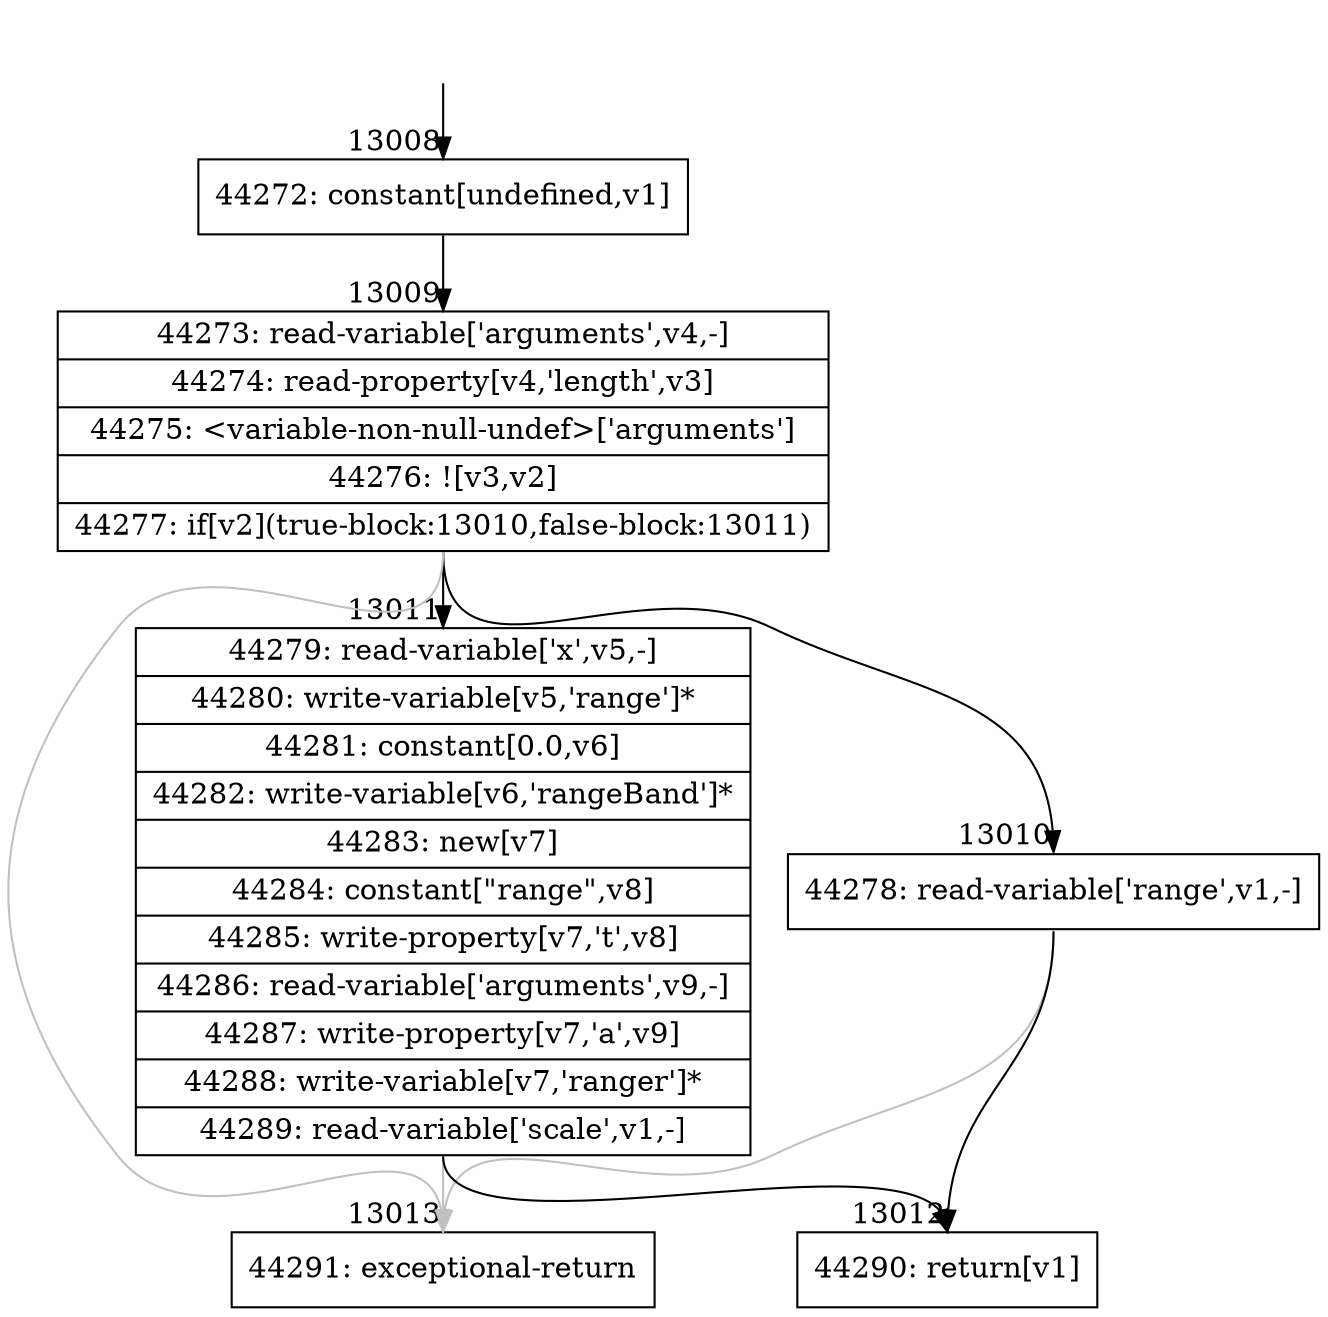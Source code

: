 digraph {
rankdir="TD"
BB_entry1206[shape=none,label=""];
BB_entry1206 -> BB13008 [tailport=s, headport=n, headlabel="    13008"]
BB13008 [shape=record label="{44272: constant[undefined,v1]}" ] 
BB13008 -> BB13009 [tailport=s, headport=n, headlabel="      13009"]
BB13009 [shape=record label="{44273: read-variable['arguments',v4,-]|44274: read-property[v4,'length',v3]|44275: \<variable-non-null-undef\>['arguments']|44276: ![v3,v2]|44277: if[v2](true-block:13010,false-block:13011)}" ] 
BB13009 -> BB13010 [tailport=s, headport=n, headlabel="      13010"]
BB13009 -> BB13011 [tailport=s, headport=n, headlabel="      13011"]
BB13009 -> BB13013 [tailport=s, headport=n, color=gray, headlabel="      13013"]
BB13010 [shape=record label="{44278: read-variable['range',v1,-]}" ] 
BB13010 -> BB13012 [tailport=s, headport=n, headlabel="      13012"]
BB13010 -> BB13013 [tailport=s, headport=n, color=gray]
BB13011 [shape=record label="{44279: read-variable['x',v5,-]|44280: write-variable[v5,'range']*|44281: constant[0.0,v6]|44282: write-variable[v6,'rangeBand']*|44283: new[v7]|44284: constant[\"range\",v8]|44285: write-property[v7,'t',v8]|44286: read-variable['arguments',v9,-]|44287: write-property[v7,'a',v9]|44288: write-variable[v7,'ranger']*|44289: read-variable['scale',v1,-]}" ] 
BB13011 -> BB13012 [tailport=s, headport=n]
BB13011 -> BB13013 [tailport=s, headport=n, color=gray]
BB13012 [shape=record label="{44290: return[v1]}" ] 
BB13013 [shape=record label="{44291: exceptional-return}" ] 
//#$~ 7739
}

